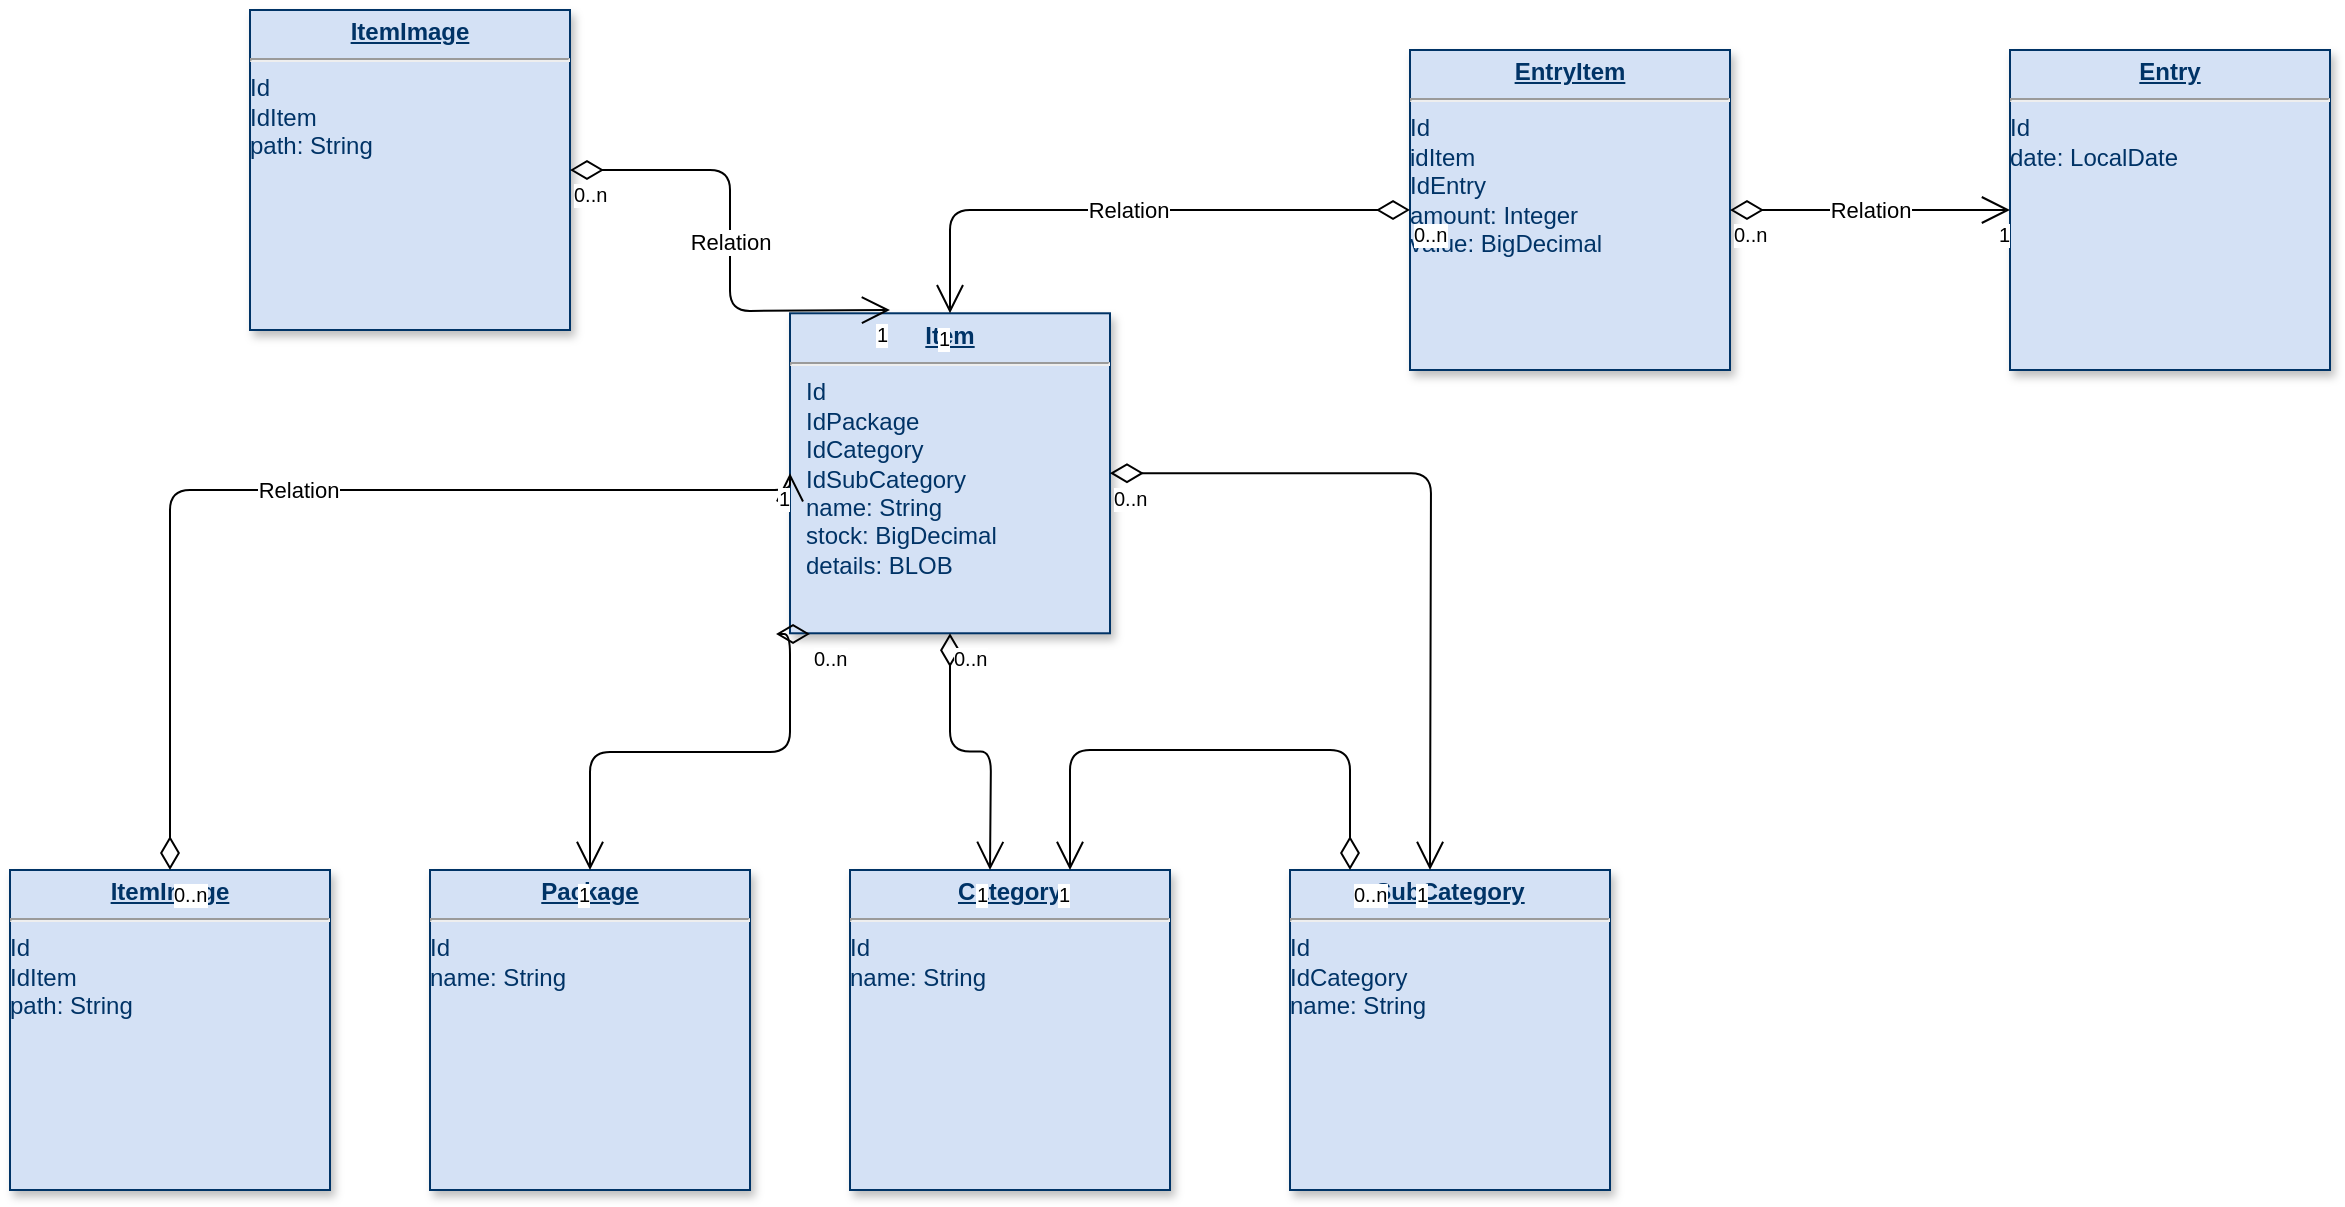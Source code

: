 <mxfile version="13.3.9" type="device"><diagram name="Page-1" id="efa7a0a1-bf9b-a30e-e6df-94a7791c09e9"><mxGraphModel dx="2248" dy="1926" grid="1" gridSize="10" guides="1" tooltips="1" connect="1" arrows="1" fold="1" page="1" pageScale="1" pageWidth="826" pageHeight="1169" background="#ffffff" math="0" shadow="0"><root><mxCell id="0"/><mxCell id="1" parent="0"/><mxCell id="25" value="&lt;p style=&quot;margin: 0px ; margin-top: 4px ; text-align: center ; text-decoration: underline&quot;&gt;&lt;b&gt;Item&lt;/b&gt;&lt;/p&gt;&lt;hr&gt;&lt;p style=&quot;margin: 0px ; margin-left: 8px&quot;&gt;Id&lt;/p&gt;&lt;p style=&quot;margin: 0px ; margin-left: 8px&quot;&gt;IdPackage&lt;/p&gt;&lt;p style=&quot;margin: 0px ; margin-left: 8px&quot;&gt;IdCategory&lt;/p&gt;&lt;p style=&quot;margin: 0px ; margin-left: 8px&quot;&gt;IdSubCategory&lt;/p&gt;&lt;p style=&quot;margin: 0px ; margin-left: 8px&quot;&gt;name: String&lt;/p&gt;&lt;p style=&quot;margin: 0px ; margin-left: 8px&quot;&gt;stock: BigDecimal&lt;/p&gt;&lt;p style=&quot;margin: 0px ; margin-left: 8px&quot;&gt;details: BLOB&lt;/p&gt;&lt;p style=&quot;margin: 0px ; margin-left: 8px&quot;&gt;&lt;br&gt;&lt;/p&gt;" style="verticalAlign=top;align=left;overflow=fill;fontSize=12;fontFamily=Helvetica;html=1;strokeColor=#003366;shadow=1;fillColor=#D4E1F5;fontColor=#003366" parent="1" vertex="1"><mxGeometry x="40.0" y="21.64" width="160" height="160" as="geometry"/></mxCell><mxCell id="07dBECVsVf5CPHfc1yIJ-114" value="&lt;p style=&quot;margin: 0px ; margin-top: 4px ; text-align: center ; text-decoration: underline&quot;&gt;&lt;b&gt;Package&lt;/b&gt;&lt;/p&gt;&lt;hr&gt;Id&lt;br&gt;name: String" style="verticalAlign=top;align=left;overflow=fill;fontSize=12;fontFamily=Helvetica;html=1;strokeColor=#003366;shadow=1;fillColor=#D4E1F5;fontColor=#003366" parent="1" vertex="1"><mxGeometry x="-140.0" y="300.0" width="160" height="160" as="geometry"/></mxCell><mxCell id="07dBECVsVf5CPHfc1yIJ-115" value="&lt;p style=&quot;margin: 0px ; margin-top: 4px ; text-align: center ; text-decoration: underline&quot;&gt;&lt;b&gt;Category&lt;/b&gt;&lt;/p&gt;&lt;hr&gt;Id&lt;br&gt;name: String" style="verticalAlign=top;align=left;overflow=fill;fontSize=12;fontFamily=Helvetica;html=1;strokeColor=#003366;shadow=1;fillColor=#D4E1F5;fontColor=#003366" parent="1" vertex="1"><mxGeometry x="70.0" y="300.0" width="160" height="160" as="geometry"/></mxCell><mxCell id="07dBECVsVf5CPHfc1yIJ-116" value="&lt;p style=&quot;margin: 0px ; margin-top: 4px ; text-align: center ; text-decoration: underline&quot;&gt;&lt;b&gt;SubCategory&lt;/b&gt;&lt;/p&gt;&lt;hr&gt;Id&lt;br&gt;IdCategory&lt;br&gt;name: String&lt;br&gt;" style="verticalAlign=top;align=left;overflow=fill;fontSize=12;fontFamily=Helvetica;html=1;strokeColor=#003366;shadow=1;fillColor=#D4E1F5;fontColor=#003366" parent="1" vertex="1"><mxGeometry x="290.0" y="300.0" width="160" height="160" as="geometry"/></mxCell><mxCell id="07dBECVsVf5CPHfc1yIJ-117" value="&lt;p style=&quot;margin: 0px ; margin-top: 4px ; text-align: center ; text-decoration: underline&quot;&gt;&lt;b&gt;ItemImage&lt;/b&gt;&lt;/p&gt;&lt;hr&gt;Id&lt;br&gt;IdItem&lt;br&gt;path: String" style="verticalAlign=top;align=left;overflow=fill;fontSize=12;fontFamily=Helvetica;html=1;strokeColor=#003366;shadow=1;fillColor=#D4E1F5;fontColor=#003366" parent="1" vertex="1"><mxGeometry x="-350.0" y="300.0" width="160" height="160" as="geometry"/></mxCell><mxCell id="07dBECVsVf5CPHfc1yIJ-118" value="&lt;p style=&quot;margin: 0px ; margin-top: 4px ; text-align: center ; text-decoration: underline&quot;&gt;&lt;b&gt;EntryItem&lt;/b&gt;&lt;/p&gt;&lt;hr&gt;Id&lt;br&gt;idItem&lt;br&gt;IdEntry&lt;br&gt;amount: Integer&lt;br&gt;value: BigDecimal" style="verticalAlign=top;align=left;overflow=fill;fontSize=12;fontFamily=Helvetica;html=1;strokeColor=#003366;shadow=1;fillColor=#D4E1F5;fontColor=#003366" parent="1" vertex="1"><mxGeometry x="350.0" y="-110.0" width="160" height="160" as="geometry"/></mxCell><mxCell id="07dBECVsVf5CPHfc1yIJ-119" value="&lt;p style=&quot;margin: 0px ; margin-top: 4px ; text-align: center ; text-decoration: underline&quot;&gt;&lt;b&gt;Entry&lt;/b&gt;&lt;/p&gt;&lt;hr&gt;Id&lt;br&gt;date: LocalDate" style="verticalAlign=top;align=left;overflow=fill;fontSize=12;fontFamily=Helvetica;html=1;strokeColor=#003366;shadow=1;fillColor=#D4E1F5;fontColor=#003366" parent="1" vertex="1"><mxGeometry x="650" y="-110.0" width="160" height="160" as="geometry"/></mxCell><mxCell id="07dBECVsVf5CPHfc1yIJ-122" value="" style="endArrow=open;html=1;endSize=12;startArrow=diamondThin;startSize=14;startFill=0;edgeStyle=orthogonalEdgeStyle;" parent="1" target="07dBECVsVf5CPHfc1yIJ-114" edge="1"><mxGeometry relative="1" as="geometry"><mxPoint x="50" y="182" as="sourcePoint"/><mxPoint x="30" y="210" as="targetPoint"/><Array as="points"><mxPoint x="40" y="241"/><mxPoint x="-60" y="241"/></Array></mxGeometry></mxCell><mxCell id="07dBECVsVf5CPHfc1yIJ-123" value="0..n" style="resizable=0;html=1;align=left;verticalAlign=top;labelBackgroundColor=#ffffff;fontSize=10;" parent="07dBECVsVf5CPHfc1yIJ-122" connectable="0" vertex="1"><mxGeometry x="-1" relative="1" as="geometry"/></mxCell><mxCell id="07dBECVsVf5CPHfc1yIJ-124" value="1" style="resizable=0;html=1;align=right;verticalAlign=top;labelBackgroundColor=#ffffff;fontSize=10;" parent="07dBECVsVf5CPHfc1yIJ-122" connectable="0" vertex="1"><mxGeometry x="1" relative="1" as="geometry"/></mxCell><mxCell id="07dBECVsVf5CPHfc1yIJ-125" value="" style="endArrow=open;html=1;endSize=12;startArrow=diamondThin;startSize=14;startFill=0;edgeStyle=orthogonalEdgeStyle;" parent="1" source="25" edge="1"><mxGeometry relative="1" as="geometry"><mxPoint x="140.96" y="220.0" as="sourcePoint"/><mxPoint x="140" y="300" as="targetPoint"/></mxGeometry></mxCell><mxCell id="07dBECVsVf5CPHfc1yIJ-126" value="0..n" style="resizable=0;html=1;align=left;verticalAlign=top;labelBackgroundColor=#ffffff;fontSize=10;" parent="07dBECVsVf5CPHfc1yIJ-125" connectable="0" vertex="1"><mxGeometry x="-1" relative="1" as="geometry"/></mxCell><mxCell id="07dBECVsVf5CPHfc1yIJ-127" value="1" style="resizable=0;html=1;align=right;verticalAlign=top;labelBackgroundColor=#ffffff;fontSize=10;" parent="07dBECVsVf5CPHfc1yIJ-125" connectable="0" vertex="1"><mxGeometry x="1" relative="1" as="geometry"/></mxCell><mxCell id="07dBECVsVf5CPHfc1yIJ-128" value="" style="endArrow=open;html=1;endSize=12;startArrow=diamondThin;startSize=14;startFill=0;edgeStyle=orthogonalEdgeStyle;" parent="1" source="25" edge="1"><mxGeometry relative="1" as="geometry"><mxPoint x="180" y="220" as="sourcePoint"/><mxPoint x="360" y="300" as="targetPoint"/></mxGeometry></mxCell><mxCell id="07dBECVsVf5CPHfc1yIJ-129" value="0..n" style="resizable=0;html=1;align=left;verticalAlign=top;labelBackgroundColor=#ffffff;fontSize=10;" parent="07dBECVsVf5CPHfc1yIJ-128" connectable="0" vertex="1"><mxGeometry x="-1" relative="1" as="geometry"/></mxCell><mxCell id="07dBECVsVf5CPHfc1yIJ-130" value="1" style="resizable=0;html=1;align=right;verticalAlign=top;labelBackgroundColor=#ffffff;fontSize=10;" parent="07dBECVsVf5CPHfc1yIJ-128" connectable="0" vertex="1"><mxGeometry x="1" relative="1" as="geometry"/></mxCell><mxCell id="07dBECVsVf5CPHfc1yIJ-131" value="" style="endArrow=open;html=1;endSize=12;startArrow=diamondThin;startSize=14;startFill=0;edgeStyle=orthogonalEdgeStyle;" parent="1" source="07dBECVsVf5CPHfc1yIJ-116" target="07dBECVsVf5CPHfc1yIJ-115" edge="1"><mxGeometry x="0.077" relative="1" as="geometry"><mxPoint x="320" y="290" as="sourcePoint"/><mxPoint x="150" y="300" as="targetPoint"/><Array as="points"><mxPoint x="320" y="240"/><mxPoint x="180" y="240"/></Array><mxPoint as="offset"/></mxGeometry></mxCell><mxCell id="07dBECVsVf5CPHfc1yIJ-132" value="0..n" style="resizable=0;html=1;align=left;verticalAlign=top;labelBackgroundColor=#ffffff;fontSize=10;" parent="07dBECVsVf5CPHfc1yIJ-131" connectable="0" vertex="1"><mxGeometry x="-1" relative="1" as="geometry"/></mxCell><mxCell id="07dBECVsVf5CPHfc1yIJ-133" value="1" style="resizable=0;html=1;align=right;verticalAlign=top;labelBackgroundColor=#ffffff;fontSize=10;" parent="07dBECVsVf5CPHfc1yIJ-131" connectable="0" vertex="1"><mxGeometry x="1" relative="1" as="geometry"/></mxCell><mxCell id="07dBECVsVf5CPHfc1yIJ-136" value="Relation" style="endArrow=open;html=1;endSize=12;startArrow=diamondThin;startSize=14;startFill=0;edgeStyle=orthogonalEdgeStyle;entryX=0;entryY=0.5;entryDx=0;entryDy=0;" parent="1" target="25" edge="1"><mxGeometry relative="1" as="geometry"><mxPoint x="-270" y="300" as="sourcePoint"/><mxPoint x="-120" y="40" as="targetPoint"/><Array as="points"><mxPoint x="-270" y="110"/><mxPoint x="40" y="110"/></Array></mxGeometry></mxCell><mxCell id="07dBECVsVf5CPHfc1yIJ-137" value="0..n" style="resizable=0;html=1;align=left;verticalAlign=top;labelBackgroundColor=#ffffff;fontSize=10;" parent="07dBECVsVf5CPHfc1yIJ-136" connectable="0" vertex="1"><mxGeometry x="-1" relative="1" as="geometry"/></mxCell><mxCell id="07dBECVsVf5CPHfc1yIJ-138" value="1" style="resizable=0;html=1;align=right;verticalAlign=top;labelBackgroundColor=#ffffff;fontSize=10;" parent="07dBECVsVf5CPHfc1yIJ-136" connectable="0" vertex="1"><mxGeometry x="1" relative="1" as="geometry"/></mxCell><mxCell id="07dBECVsVf5CPHfc1yIJ-139" value="Relation" style="endArrow=open;html=1;endSize=12;startArrow=diamondThin;startSize=14;startFill=0;edgeStyle=orthogonalEdgeStyle;exitX=0;exitY=0.5;exitDx=0;exitDy=0;entryX=0.5;entryY=0;entryDx=0;entryDy=0;" parent="1" source="07dBECVsVf5CPHfc1yIJ-118" target="25" edge="1"><mxGeometry relative="1" as="geometry"><mxPoint x="70" y="-150" as="sourcePoint"/><mxPoint x="100" y="-30" as="targetPoint"/></mxGeometry></mxCell><mxCell id="07dBECVsVf5CPHfc1yIJ-140" value="0..n" style="resizable=0;html=1;align=left;verticalAlign=top;labelBackgroundColor=#ffffff;fontSize=10;" parent="07dBECVsVf5CPHfc1yIJ-139" connectable="0" vertex="1"><mxGeometry x="-1" relative="1" as="geometry"/></mxCell><mxCell id="07dBECVsVf5CPHfc1yIJ-141" value="1" style="resizable=0;html=1;align=right;verticalAlign=top;labelBackgroundColor=#ffffff;fontSize=10;" parent="07dBECVsVf5CPHfc1yIJ-139" connectable="0" vertex="1"><mxGeometry x="1" relative="1" as="geometry"/></mxCell><mxCell id="07dBECVsVf5CPHfc1yIJ-142" value="Relation" style="endArrow=open;html=1;endSize=12;startArrow=diamondThin;startSize=14;startFill=0;edgeStyle=orthogonalEdgeStyle;" parent="1" source="07dBECVsVf5CPHfc1yIJ-118" target="07dBECVsVf5CPHfc1yIJ-119" edge="1"><mxGeometry relative="1" as="geometry"><mxPoint x="510" y="-40" as="sourcePoint"/><mxPoint x="670" y="-40" as="targetPoint"/></mxGeometry></mxCell><mxCell id="07dBECVsVf5CPHfc1yIJ-143" value="0..n" style="resizable=0;html=1;align=left;verticalAlign=top;labelBackgroundColor=#ffffff;fontSize=10;" parent="07dBECVsVf5CPHfc1yIJ-142" connectable="0" vertex="1"><mxGeometry x="-1" relative="1" as="geometry"/></mxCell><mxCell id="07dBECVsVf5CPHfc1yIJ-144" value="1" style="resizable=0;html=1;align=right;verticalAlign=top;labelBackgroundColor=#ffffff;fontSize=10;" parent="07dBECVsVf5CPHfc1yIJ-142" connectable="0" vertex="1"><mxGeometry x="1" relative="1" as="geometry"/></mxCell><mxCell id="4vmXFbvOSZM1RepH1Aoy-25" value="&lt;p style=&quot;margin: 0px ; margin-top: 4px ; text-align: center ; text-decoration: underline&quot;&gt;&lt;b&gt;ItemImage&lt;/b&gt;&lt;/p&gt;&lt;hr&gt;Id&lt;br&gt;IdItem&lt;br&gt;path: String&lt;br&gt;&lt;br&gt;" style="verticalAlign=top;align=left;overflow=fill;fontSize=12;fontFamily=Helvetica;html=1;strokeColor=#003366;shadow=1;fillColor=#D4E1F5;fontColor=#003366" vertex="1" parent="1"><mxGeometry x="-230" y="-130.0" width="160" height="160" as="geometry"/></mxCell><mxCell id="4vmXFbvOSZM1RepH1Aoy-26" value="Relation" style="endArrow=open;html=1;endSize=12;startArrow=diamondThin;startSize=14;startFill=0;edgeStyle=orthogonalEdgeStyle;" edge="1" parent="1" source="4vmXFbvOSZM1RepH1Aoy-25"><mxGeometry relative="1" as="geometry"><mxPoint x="260" y="-110.0" as="sourcePoint"/><mxPoint x="90" y="20" as="targetPoint"/></mxGeometry></mxCell><mxCell id="4vmXFbvOSZM1RepH1Aoy-27" value="0..n" style="resizable=0;html=1;align=left;verticalAlign=top;labelBackgroundColor=#ffffff;fontSize=10;" connectable="0" vertex="1" parent="4vmXFbvOSZM1RepH1Aoy-26"><mxGeometry x="-1" relative="1" as="geometry"/></mxCell><mxCell id="4vmXFbvOSZM1RepH1Aoy-28" value="1" style="resizable=0;html=1;align=right;verticalAlign=top;labelBackgroundColor=#ffffff;fontSize=10;" connectable="0" vertex="1" parent="4vmXFbvOSZM1RepH1Aoy-26"><mxGeometry x="1" relative="1" as="geometry"/></mxCell></root></mxGraphModel></diagram></mxfile>